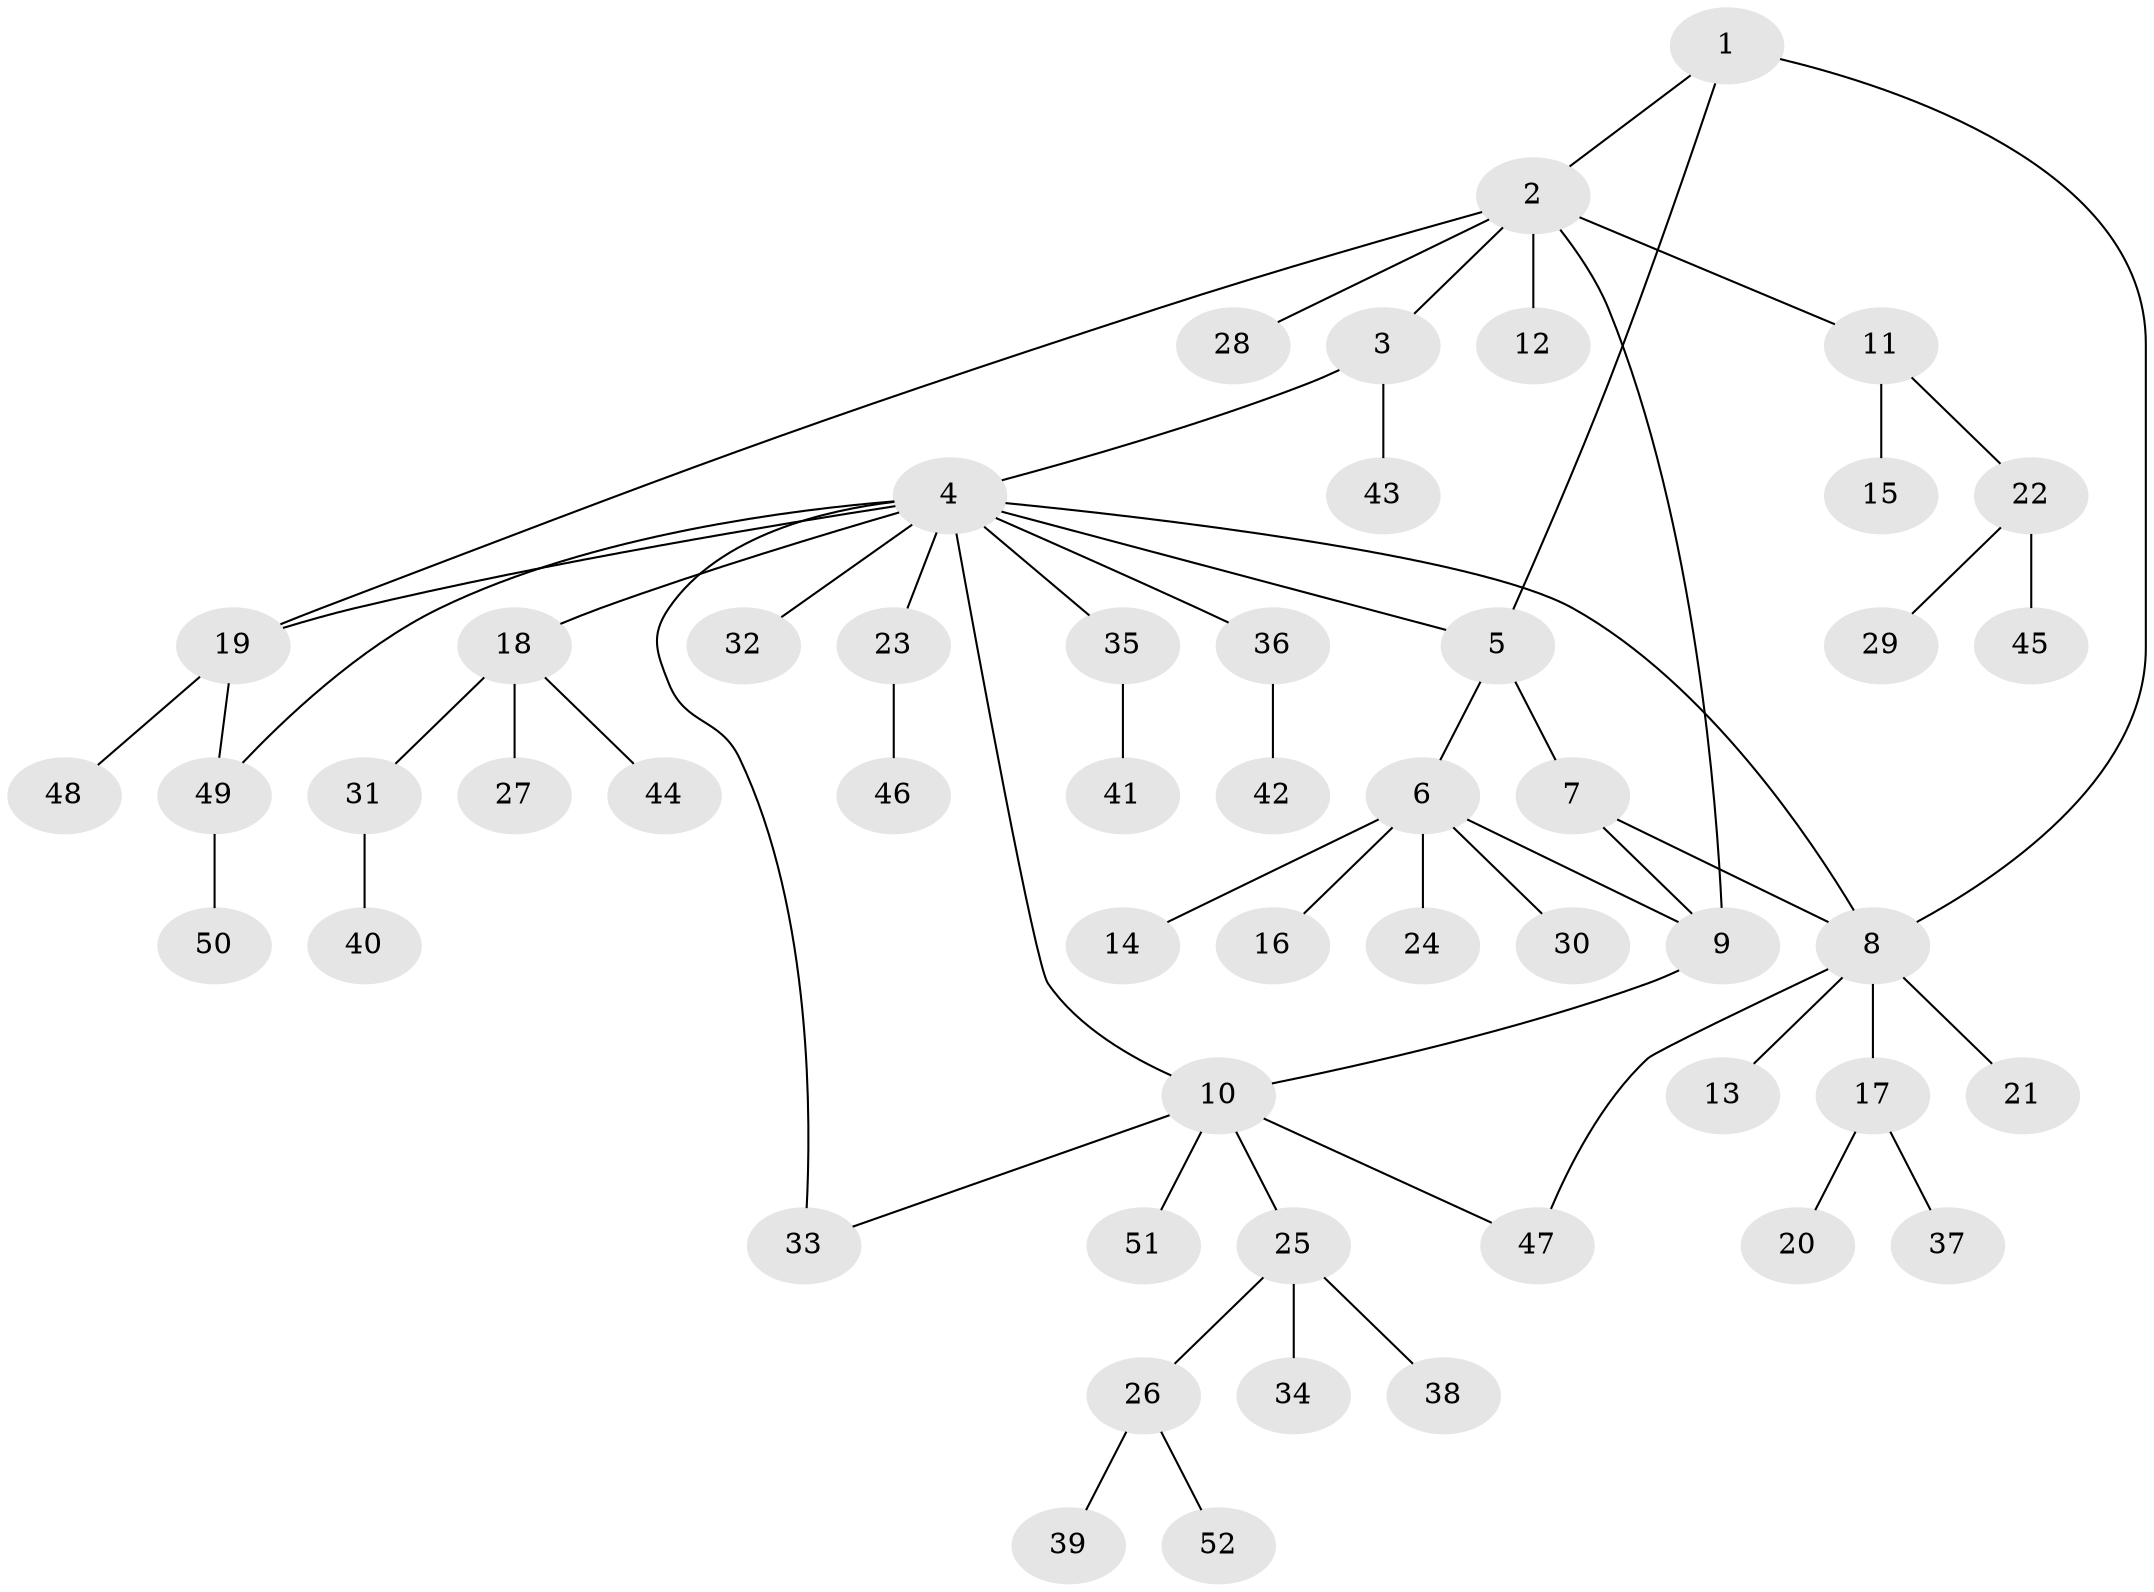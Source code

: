 // Generated by graph-tools (version 1.1) at 2025/50/03/09/25 03:50:42]
// undirected, 52 vertices, 61 edges
graph export_dot {
graph [start="1"]
  node [color=gray90,style=filled];
  1;
  2;
  3;
  4;
  5;
  6;
  7;
  8;
  9;
  10;
  11;
  12;
  13;
  14;
  15;
  16;
  17;
  18;
  19;
  20;
  21;
  22;
  23;
  24;
  25;
  26;
  27;
  28;
  29;
  30;
  31;
  32;
  33;
  34;
  35;
  36;
  37;
  38;
  39;
  40;
  41;
  42;
  43;
  44;
  45;
  46;
  47;
  48;
  49;
  50;
  51;
  52;
  1 -- 2;
  1 -- 5;
  1 -- 8;
  2 -- 3;
  2 -- 9;
  2 -- 11;
  2 -- 12;
  2 -- 19;
  2 -- 28;
  3 -- 4;
  3 -- 43;
  4 -- 5;
  4 -- 8;
  4 -- 10;
  4 -- 18;
  4 -- 19;
  4 -- 23;
  4 -- 32;
  4 -- 33;
  4 -- 35;
  4 -- 36;
  4 -- 49;
  5 -- 6;
  5 -- 7;
  6 -- 9;
  6 -- 14;
  6 -- 16;
  6 -- 24;
  6 -- 30;
  7 -- 8;
  7 -- 9;
  8 -- 13;
  8 -- 17;
  8 -- 21;
  8 -- 47;
  9 -- 10;
  10 -- 25;
  10 -- 33;
  10 -- 47;
  10 -- 51;
  11 -- 15;
  11 -- 22;
  17 -- 20;
  17 -- 37;
  18 -- 27;
  18 -- 31;
  18 -- 44;
  19 -- 48;
  19 -- 49;
  22 -- 29;
  22 -- 45;
  23 -- 46;
  25 -- 26;
  25 -- 34;
  25 -- 38;
  26 -- 39;
  26 -- 52;
  31 -- 40;
  35 -- 41;
  36 -- 42;
  49 -- 50;
}
